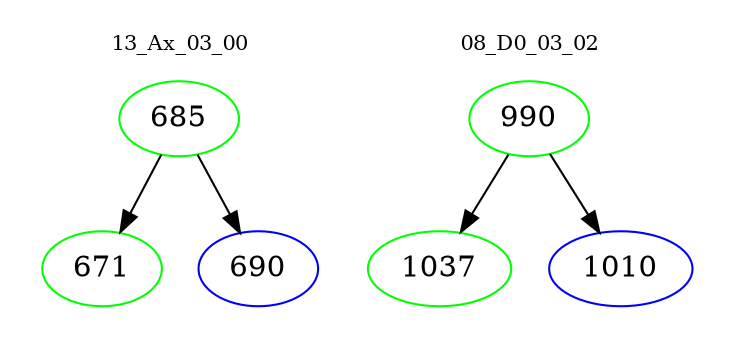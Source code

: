 digraph{
subgraph cluster_0 {
color = white
label = "13_Ax_03_00";
fontsize=10;
T0_685 [label="685", color="green"]
T0_685 -> T0_671 [color="black"]
T0_671 [label="671", color="green"]
T0_685 -> T0_690 [color="black"]
T0_690 [label="690", color="blue"]
}
subgraph cluster_1 {
color = white
label = "08_D0_03_02";
fontsize=10;
T1_990 [label="990", color="green"]
T1_990 -> T1_1037 [color="black"]
T1_1037 [label="1037", color="green"]
T1_990 -> T1_1010 [color="black"]
T1_1010 [label="1010", color="blue"]
}
}
